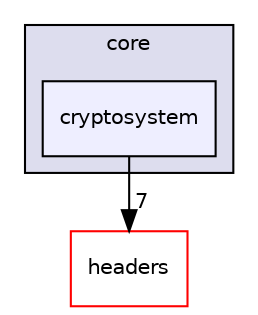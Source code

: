 digraph "/home/runner/work/PEPITAS-Cryptocurrency/PEPITAS-Cryptocurrency/src/core/cryptosystem" {
  compound=true
  node [ fontsize="10", fontname="Helvetica"];
  edge [ labelfontsize="10", labelfontname="Helvetica"];
  subgraph clusterdir_aebb8dcc11953d78e620bbef0b9e2183 {
    graph [ bgcolor="#ddddee", pencolor="black", label="core" fontname="Helvetica", fontsize="10", URL="dir_aebb8dcc11953d78e620bbef0b9e2183.html"]
  dir_20c6d9e430fc51dbb210ba9f0345a9ce [shape=box, label="cryptosystem", style="filled", fillcolor="#eeeeff", pencolor="black", URL="dir_20c6d9e430fc51dbb210ba9f0345a9ce.html"];
  }
  dir_7f57b1e41c5acd0e859ae5f3a2b075a9 [shape=box label="headers" fillcolor="white" style="filled" color="red" URL="dir_7f57b1e41c5acd0e859ae5f3a2b075a9.html"];
  dir_20c6d9e430fc51dbb210ba9f0345a9ce->dir_7f57b1e41c5acd0e859ae5f3a2b075a9 [headlabel="7", labeldistance=1.5 headhref="dir_000011_000000.html"];
}

